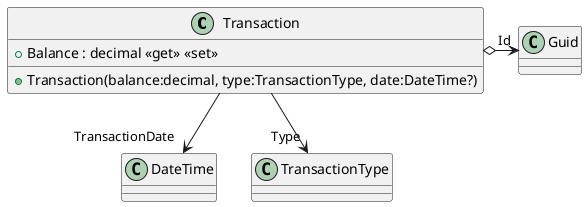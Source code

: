 @startuml
class Transaction {
    + Transaction(balance:decimal, type:TransactionType, date:DateTime?)
    + Balance : decimal <<get>> <<set>>
}
Transaction o-> "Id" Guid
Transaction --> "TransactionDate" DateTime
Transaction --> "Type" TransactionType
@enduml
